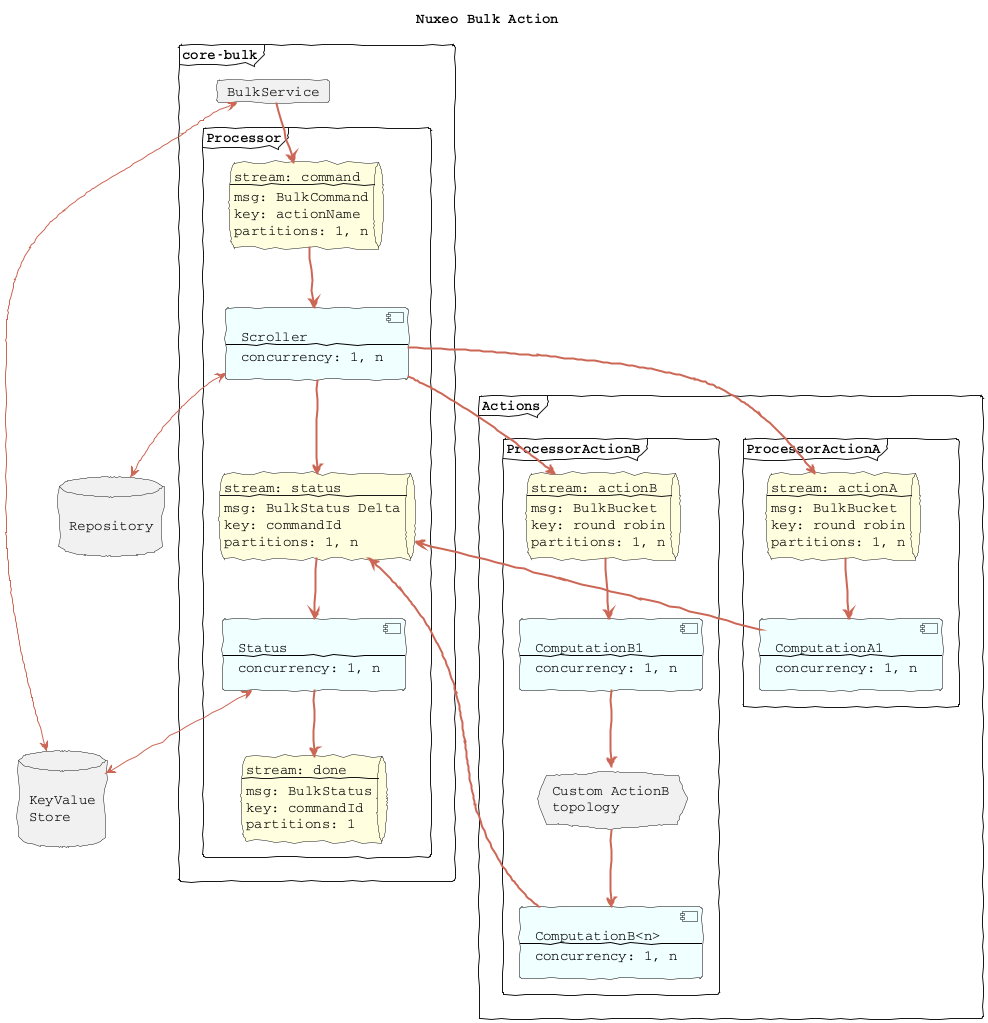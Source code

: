 @startuml

title Nuxeo Bulk Action

skinparam defaultFontName Courier
skinparam handwritten true

skinparam queueBackgroundColor LightYellow
skinparam componentBackgroundColor Azure

skinparam component {
  BorderColor black
  ArrowColor #CC6655
}

database Repository [

Repository

]

database KeyValue [

KeyValue
Store

]


frame core-bulk {
  card BulkService
  frame Processor {

    component Scroller [Scroller
    ----
    concurrency: 1, n]

    component Status [Status
    ----
    concurrency: 1, n]

    queue command [stream: command
    ----
    msg: BulkCommand
    key: actionName
    partitions: 1, n]

    queue status [stream: status
    ----
    msg: BulkStatus Delta
    key: commandId
    partitions: 1, n]

    queue done [stream: done
    ----
    msg: BulkStatus
    key: commandId
    partitions: 1]
  }
}

frame Actions {

  frame ProcessorActionA {
    component CA1[ComputationA1
    ----
    concurrency: 1, n]

    queue actionA [stream: actionA
    ----
    msg: BulkBucket
    key: round robin
    partitions: 1, n]
  }

  frame ProcessorActionB {
    component CB1[ComputationB1
    ----
    concurrency: 1, n]

    component CBn[ComputationB<n>
    ----
    concurrency: 1, n]

    queue actionB [stream: actionB
    ----
    msg: BulkBucket
    key: round robin
    partitions: 1, n]

    cloud CBk [Custom ActionB
    topology]
  }

}


BulkService==>command

command==>Scroller
Scroller==>actionA
Scroller==>actionB

actionA==>CA1
CA1==>status

actionB==>CB1
CB1==>CBk
CBk==>CBn
CBn==>status

status==>Status
Status==>done

Status<-->KeyValue
Scroller<-->Repository

Scroller==>status

BulkService<-->KeyValue

@enduml
